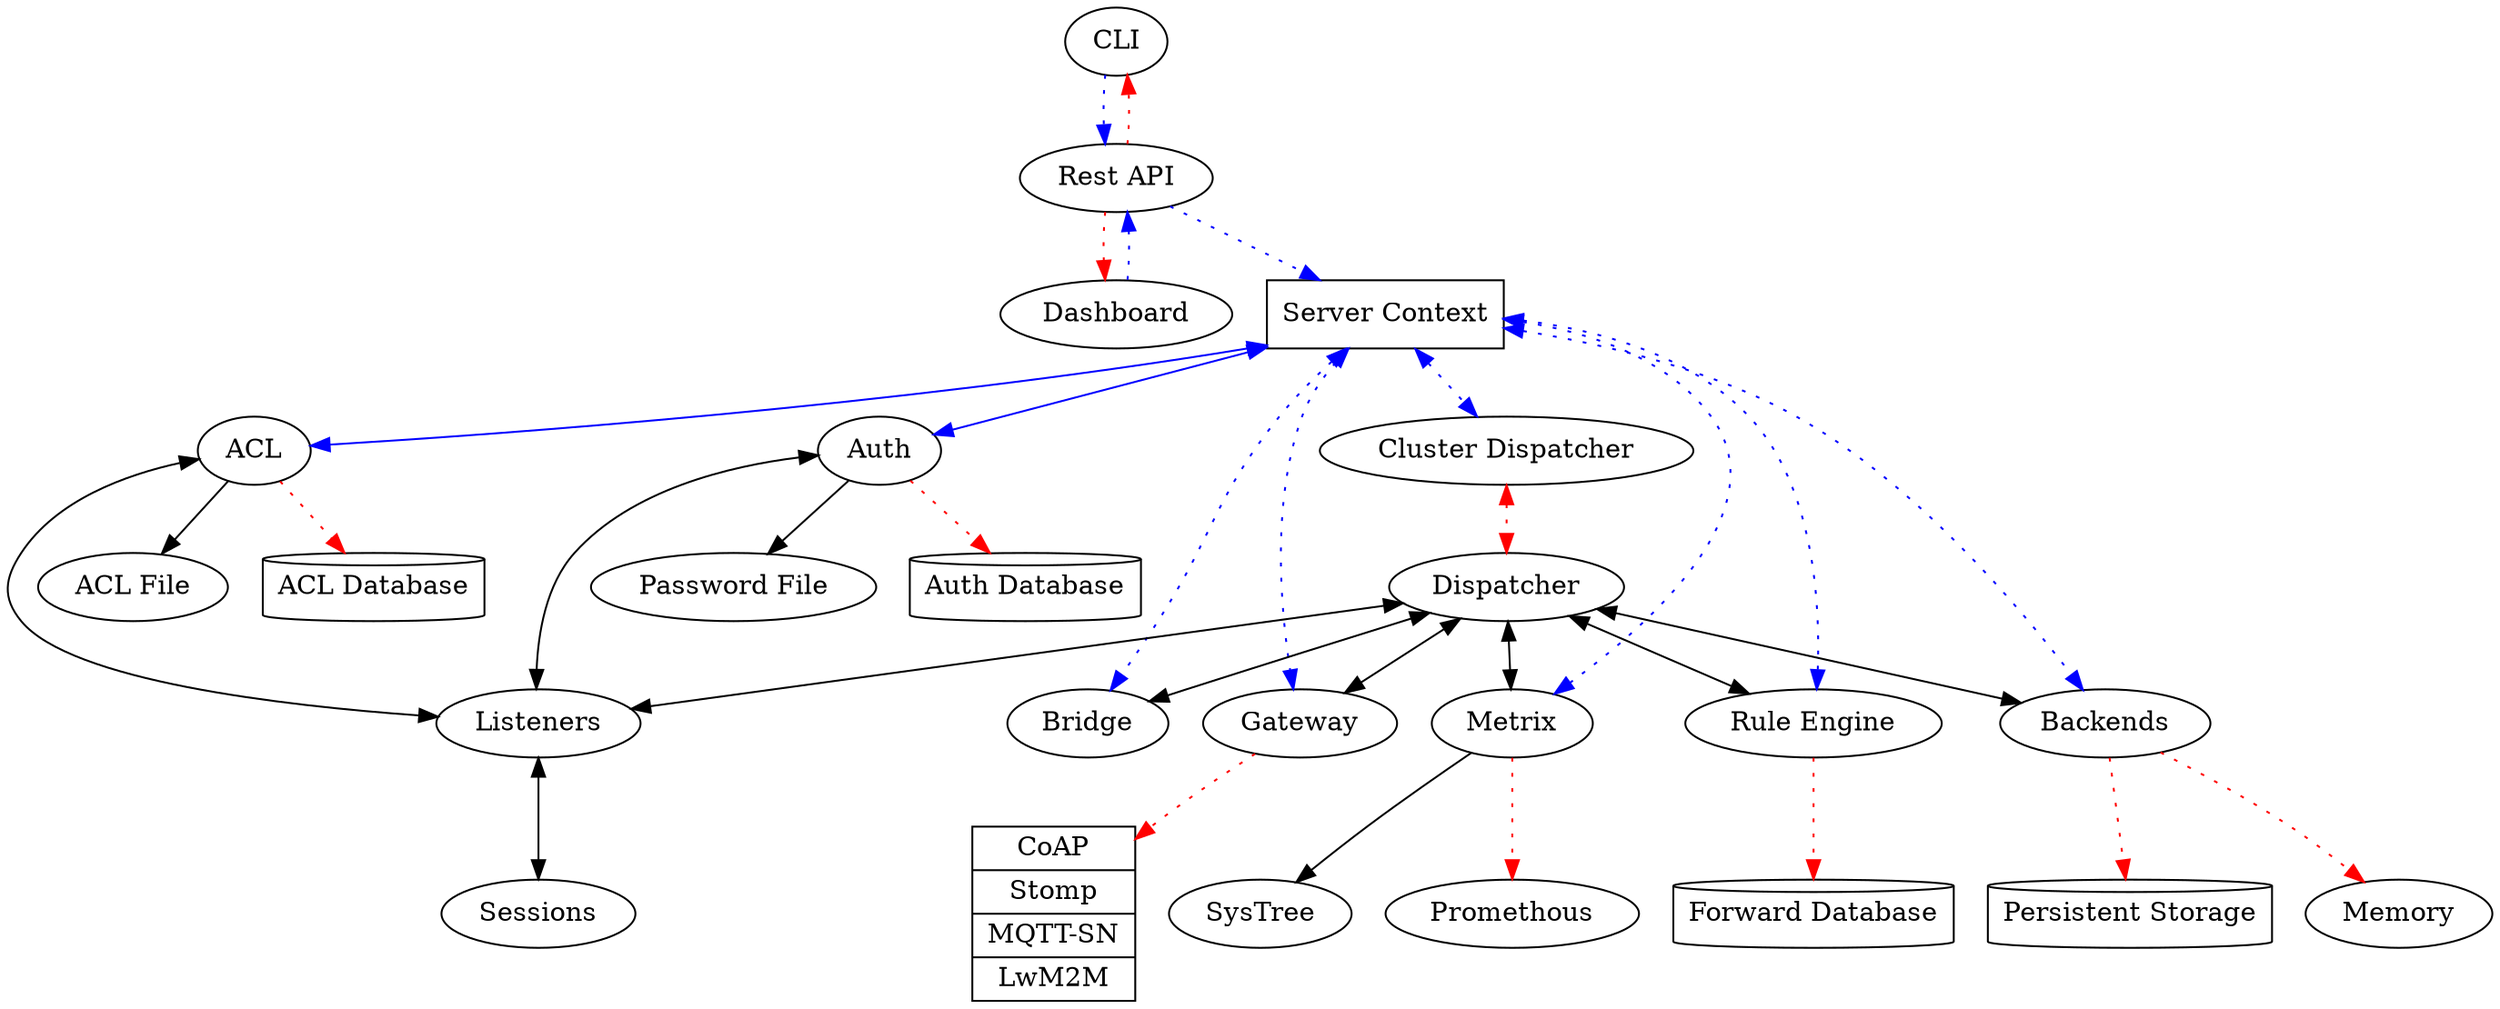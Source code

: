 
digraph {
	// cli
	CLI -> "Rest API" [style=dotted, color=blue];
	"Rest API" -> CLI [style=dotted, color=red];

	// dashboard app
	Dashboard -> "Rest API" [style=dotted, color=blue];
	"Rest API" -> Dashboard [style=dotted, color=red];

	"Rest API" -> "Server Context" [style=dotted, color=blue];

	"Server Context" [shape=box];
	"Server Context" -> ACL [dir=both, color=blue];
	"Server Context" -> Auth [dir=both, color=blue];
	"Server Context" -> Bridge [dir=both, style=dotted, color=blue];
	"Server Context" -> Gateway [dir=both, style=dotted, color=blue];
	"Server Context" -> Metrix [dir=both, style=dotted, color=blue];
	"Server Context" -> "Cluster Dispatcher" [dir=both, style=dotted, color=blue];
	"Server Context" -> "Rule Engine" [dir=both, style=dotted, color=blue];
	"Server Context" -> Backends [dir=both, style=dotted, color=blue];

	"Cluster Dispatcher" -> Dispatcher [dir=both, color=red, style=dotted];

	Dispatcher -> Listeners [dir=both];
	Listeners -> Sessions [dir=both];

	Dispatcher -> Backends [dir=both];
	Backends -> Memory [color=red, style=dotted];
	"Persistent Storage" [shape=cylinder];
	Backends -> "Persistent Storage" [color=red, style=dotted];

	// ACL app
	ACL -> Listeners [dir=both];
	ACL -> "ACL File";
	"ACL Database" [shape=cylinder];
	ACL -> "ACL Database" [style=dotted, color=red];

	// auth app
	Auth -> Listeners [dir=both];
	Auth -> "Password File";
	"Auth Database" [shape=cylinder];
	Auth -> "Auth Database" [style=dotted, color=red];

	// mqtt bridge app
	Dispatcher -> Bridge [dir=both];

	// gateway app
	Dispatcher -> Gateway [dir=both];
	ExternalProtocols [shape=record, label="{ CoAP | Stomp | MQTT-SN | LwM2M }"];
	Gateway -> ExternalProtocols [style=dotted, color=red];

	// monitor app
	Dispatcher -> Metrix [dir=both];
	Metrix -> Promethous [style=dotted, color=red];
	Metrix -> SysTree;

	// rule engine app
	Dispatcher -> "Rule Engine" [dir=both];
	"Forward Database" [shape=cylinder];
	"Rule Engine" -> "Forward Database" [style=dotted, color=red];
}
